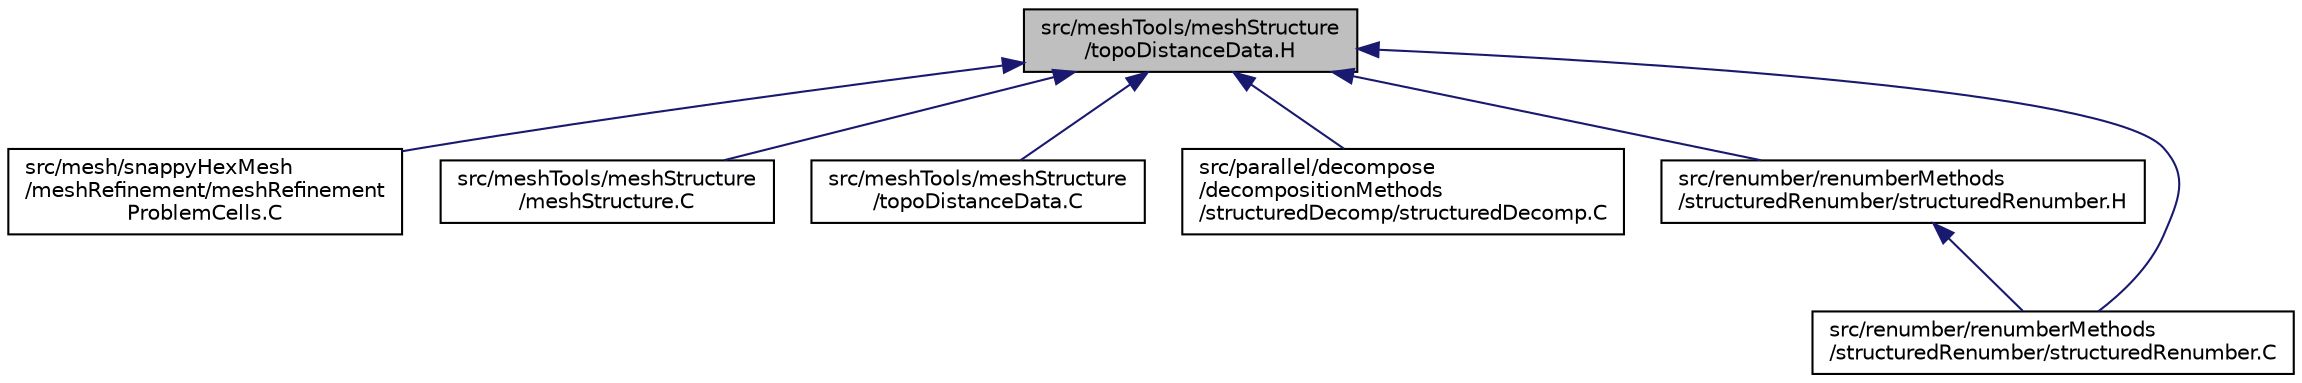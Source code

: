 digraph "src/meshTools/meshStructure/topoDistanceData.H"
{
  bgcolor="transparent";
  edge [fontname="Helvetica",fontsize="10",labelfontname="Helvetica",labelfontsize="10"];
  node [fontname="Helvetica",fontsize="10",shape=record];
  Node236 [label="src/meshTools/meshStructure\l/topoDistanceData.H",height=0.2,width=0.4,color="black", fillcolor="grey75", style="filled", fontcolor="black"];
  Node236 -> Node237 [dir="back",color="midnightblue",fontsize="10",style="solid",fontname="Helvetica"];
  Node237 [label="src/mesh/snappyHexMesh\l/meshRefinement/meshRefinement\lProblemCells.C",height=0.2,width=0.4,color="black",URL="$a07745.html"];
  Node236 -> Node238 [dir="back",color="midnightblue",fontsize="10",style="solid",fontname="Helvetica"];
  Node238 [label="src/meshTools/meshStructure\l/meshStructure.C",height=0.2,width=0.4,color="black",URL="$a08327.html"];
  Node236 -> Node239 [dir="back",color="midnightblue",fontsize="10",style="solid",fontname="Helvetica"];
  Node239 [label="src/meshTools/meshStructure\l/topoDistanceData.C",height=0.2,width=0.4,color="black",URL="$a08345.html"];
  Node236 -> Node240 [dir="back",color="midnightblue",fontsize="10",style="solid",fontname="Helvetica"];
  Node240 [label="src/parallel/decompose\l/decompositionMethods\l/structuredDecomp/structuredDecomp.C",height=0.2,width=0.4,color="black",URL="$a13922.html"];
  Node236 -> Node241 [dir="back",color="midnightblue",fontsize="10",style="solid",fontname="Helvetica"];
  Node241 [label="src/renumber/renumberMethods\l/structuredRenumber/structuredRenumber.H",height=0.2,width=0.4,color="black",URL="$a14540.html"];
  Node241 -> Node242 [dir="back",color="midnightblue",fontsize="10",style="solid",fontname="Helvetica"];
  Node242 [label="src/renumber/renumberMethods\l/structuredRenumber/structuredRenumber.C",height=0.2,width=0.4,color="black",URL="$a14537.html"];
  Node236 -> Node242 [dir="back",color="midnightblue",fontsize="10",style="solid",fontname="Helvetica"];
}
